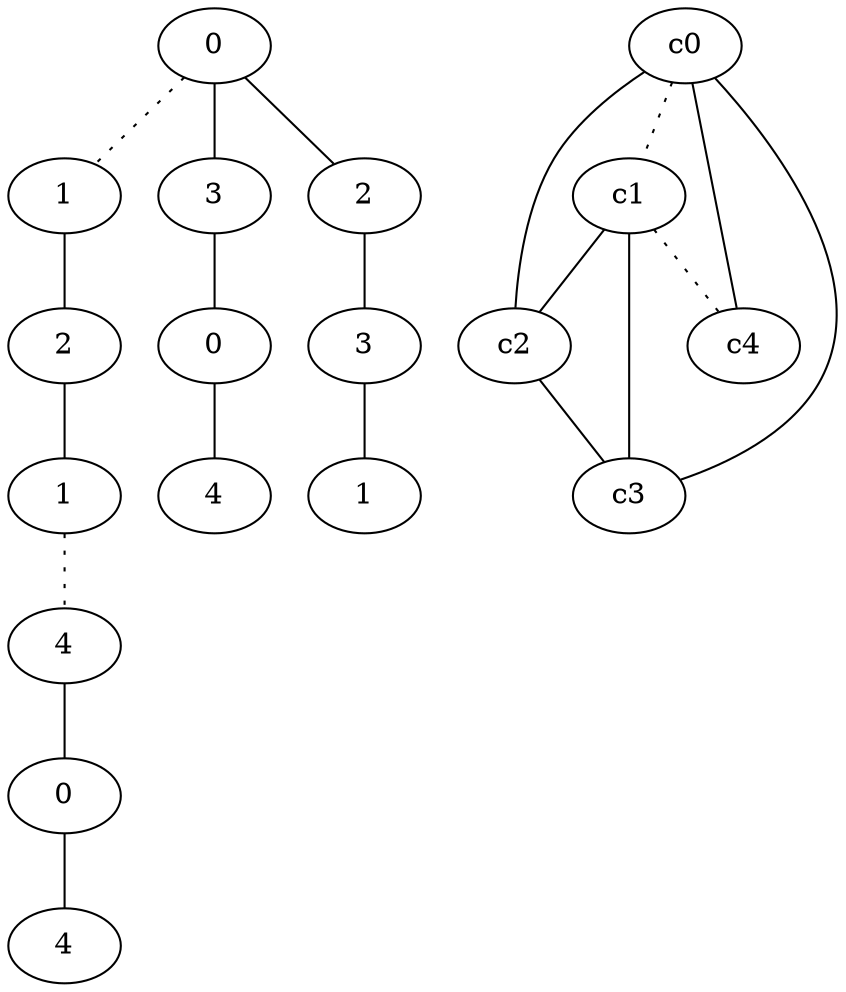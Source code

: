 graph {
a0[label=0];
a1[label=1];
a2[label=2];
a3[label=1];
a4[label=4];
a5[label=0];
a6[label=4];
a7[label=3];
a8[label=0];
a9[label=4];
a10[label=2];
a11[label=3];
a12[label=1];
a0 -- a1 [style=dotted];
a0 -- a7;
a0 -- a10;
a1 -- a2;
a2 -- a3;
a3 -- a4 [style=dotted];
a4 -- a5;
a5 -- a6;
a7 -- a8;
a8 -- a9;
a10 -- a11;
a11 -- a12;
c0 -- c1 [style=dotted];
c0 -- c2;
c0 -- c3;
c0 -- c4;
c1 -- c2;
c1 -- c3;
c1 -- c4 [style=dotted];
c2 -- c3;
}
